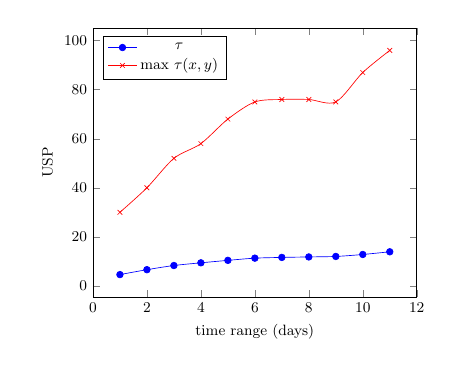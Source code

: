 \tikzstyle{textstyle}=[font=\fontsize{9}{9}\selectfont]
\begin{tikzpicture}[textstyle, scale=0.6]
    \begin{axis}[
        xlabel={time range (days)},
        ylabel={USP},
		legend pos=north west
        ]
        
    \addplot[smooth,mark=*,blue] plot coordinates {
        (1,4.6)
        (2,6.6)
        (3,8.3)
        (4,9.4)
        (5,10.4)
        (6,11.3)
        (7,11.6)
        (8,11.8)
        (9,12.0)
        (10,12.8)
        (11,13.9)
    };
    \addlegendentry{$\tau$}

    \addplot[smooth,color=red,mark=x] plot coordinates {
		(1,30)
        (2,40)
        (3,52)
        (4,58)
        (5,68)
        (6,75)
        (7,76)
        (8,76)
        (9,75)
        (10,87)
        (11,96)
    };
    \addlegendentry{max $\tau(x, y)$}
    
    \end{axis}
\end{tikzpicture}